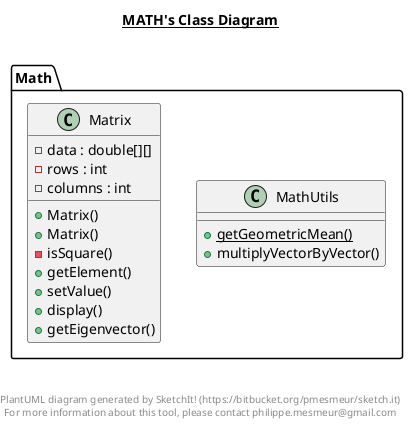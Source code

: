 @startuml

title __MATH's Class Diagram__\n

  package Math {
    class MathUtils {
        {static} + getGeometricMean()
        + multiplyVectorByVector()
    }
  }
  

  package Math {
    class Matrix {
        - data : double[][]
        - rows : int
        - columns : int
        + Matrix()
        + Matrix()
        - isSquare()
        + getElement()
        + setValue()
        + display()
        + getEigenvector()
    }
  }
  



right footer


PlantUML diagram generated by SketchIt! (https://bitbucket.org/pmesmeur/sketch.it)
For more information about this tool, please contact philippe.mesmeur@gmail.com
endfooter

@enduml
